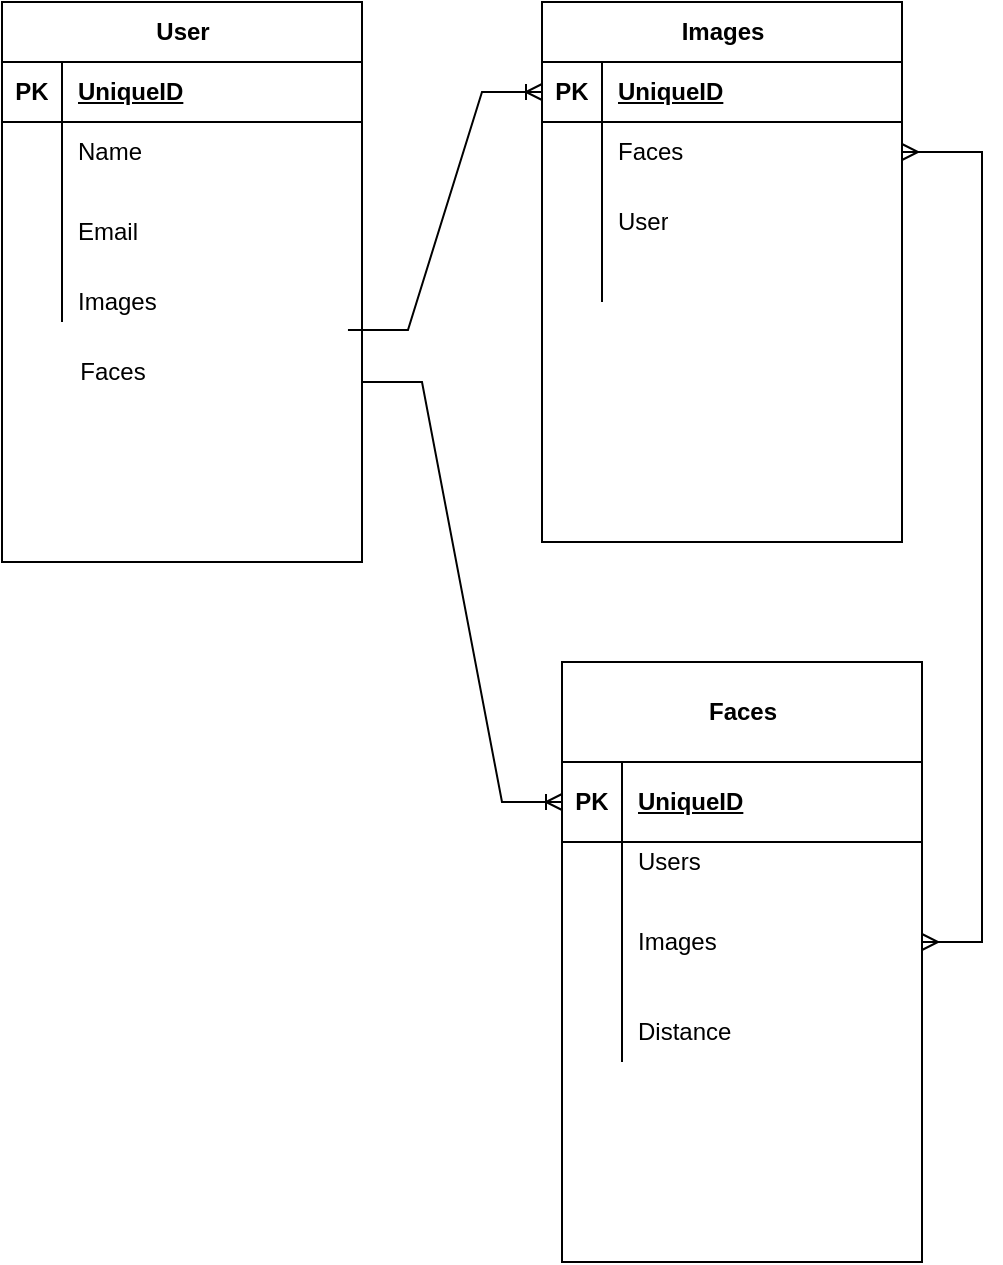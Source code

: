 <mxfile version="24.0.2" type="device">
  <diagram name="Page-1" id="2LaSQxZdQSTdXrkJuxow">
    <mxGraphModel dx="875" dy="881" grid="1" gridSize="10" guides="1" tooltips="1" connect="1" arrows="1" fold="1" page="1" pageScale="1" pageWidth="827" pageHeight="1169" math="0" shadow="0">
      <root>
        <mxCell id="0" />
        <mxCell id="1" parent="0" />
        <mxCell id="YS9VPJvTz9JQBywyS3VL-1" value="User" style="shape=table;startSize=30;container=1;collapsible=1;childLayout=tableLayout;fixedRows=1;rowLines=0;fontStyle=1;align=center;resizeLast=1;html=1;" vertex="1" parent="1">
          <mxGeometry x="160" y="100" width="180" height="280" as="geometry" />
        </mxCell>
        <mxCell id="YS9VPJvTz9JQBywyS3VL-2" value="" style="shape=tableRow;horizontal=0;startSize=0;swimlaneHead=0;swimlaneBody=0;fillColor=none;collapsible=0;dropTarget=0;points=[[0,0.5],[1,0.5]];portConstraint=eastwest;top=0;left=0;right=0;bottom=1;" vertex="1" parent="YS9VPJvTz9JQBywyS3VL-1">
          <mxGeometry y="30" width="180" height="30" as="geometry" />
        </mxCell>
        <mxCell id="YS9VPJvTz9JQBywyS3VL-3" value="PK" style="shape=partialRectangle;connectable=0;fillColor=none;top=0;left=0;bottom=0;right=0;fontStyle=1;overflow=hidden;whiteSpace=wrap;html=1;" vertex="1" parent="YS9VPJvTz9JQBywyS3VL-2">
          <mxGeometry width="30" height="30" as="geometry">
            <mxRectangle width="30" height="30" as="alternateBounds" />
          </mxGeometry>
        </mxCell>
        <mxCell id="YS9VPJvTz9JQBywyS3VL-4" value="UniqueID" style="shape=partialRectangle;connectable=0;fillColor=none;top=0;left=0;bottom=0;right=0;align=left;spacingLeft=6;fontStyle=5;overflow=hidden;whiteSpace=wrap;html=1;" vertex="1" parent="YS9VPJvTz9JQBywyS3VL-2">
          <mxGeometry x="30" width="150" height="30" as="geometry">
            <mxRectangle width="150" height="30" as="alternateBounds" />
          </mxGeometry>
        </mxCell>
        <mxCell id="YS9VPJvTz9JQBywyS3VL-5" value="" style="shape=tableRow;horizontal=0;startSize=0;swimlaneHead=0;swimlaneBody=0;fillColor=none;collapsible=0;dropTarget=0;points=[[0,0.5],[1,0.5]];portConstraint=eastwest;top=0;left=0;right=0;bottom=0;" vertex="1" parent="YS9VPJvTz9JQBywyS3VL-1">
          <mxGeometry y="60" width="180" height="30" as="geometry" />
        </mxCell>
        <mxCell id="YS9VPJvTz9JQBywyS3VL-6" value="" style="shape=partialRectangle;connectable=0;fillColor=none;top=0;left=0;bottom=0;right=0;editable=1;overflow=hidden;whiteSpace=wrap;html=1;" vertex="1" parent="YS9VPJvTz9JQBywyS3VL-5">
          <mxGeometry width="30" height="30" as="geometry">
            <mxRectangle width="30" height="30" as="alternateBounds" />
          </mxGeometry>
        </mxCell>
        <mxCell id="YS9VPJvTz9JQBywyS3VL-7" value="Name" style="shape=partialRectangle;connectable=0;fillColor=none;top=0;left=0;bottom=0;right=0;align=left;spacingLeft=6;overflow=hidden;whiteSpace=wrap;html=1;" vertex="1" parent="YS9VPJvTz9JQBywyS3VL-5">
          <mxGeometry x="30" width="150" height="30" as="geometry">
            <mxRectangle width="150" height="30" as="alternateBounds" />
          </mxGeometry>
        </mxCell>
        <mxCell id="YS9VPJvTz9JQBywyS3VL-8" value="" style="shape=tableRow;horizontal=0;startSize=0;swimlaneHead=0;swimlaneBody=0;fillColor=none;collapsible=0;dropTarget=0;points=[[0,0.5],[1,0.5]];portConstraint=eastwest;top=0;left=0;right=0;bottom=0;" vertex="1" parent="YS9VPJvTz9JQBywyS3VL-1">
          <mxGeometry y="90" width="180" height="50" as="geometry" />
        </mxCell>
        <mxCell id="YS9VPJvTz9JQBywyS3VL-9" value="" style="shape=partialRectangle;connectable=0;fillColor=none;top=0;left=0;bottom=0;right=0;editable=1;overflow=hidden;whiteSpace=wrap;html=1;" vertex="1" parent="YS9VPJvTz9JQBywyS3VL-8">
          <mxGeometry width="30" height="50" as="geometry">
            <mxRectangle width="30" height="50" as="alternateBounds" />
          </mxGeometry>
        </mxCell>
        <mxCell id="YS9VPJvTz9JQBywyS3VL-10" value="Email" style="shape=partialRectangle;connectable=0;fillColor=none;top=0;left=0;bottom=0;right=0;align=left;spacingLeft=6;overflow=hidden;whiteSpace=wrap;html=1;" vertex="1" parent="YS9VPJvTz9JQBywyS3VL-8">
          <mxGeometry x="30" width="150" height="50" as="geometry">
            <mxRectangle width="150" height="50" as="alternateBounds" />
          </mxGeometry>
        </mxCell>
        <mxCell id="YS9VPJvTz9JQBywyS3VL-11" value="" style="shape=tableRow;horizontal=0;startSize=0;swimlaneHead=0;swimlaneBody=0;fillColor=none;collapsible=0;dropTarget=0;points=[[0,0.5],[1,0.5]];portConstraint=eastwest;top=0;left=0;right=0;bottom=0;" vertex="1" parent="YS9VPJvTz9JQBywyS3VL-1">
          <mxGeometry y="140" width="180" height="20" as="geometry" />
        </mxCell>
        <mxCell id="YS9VPJvTz9JQBywyS3VL-12" value="" style="shape=partialRectangle;connectable=0;fillColor=none;top=0;left=0;bottom=0;right=0;editable=1;overflow=hidden;whiteSpace=wrap;html=1;" vertex="1" parent="YS9VPJvTz9JQBywyS3VL-11">
          <mxGeometry width="30" height="20" as="geometry">
            <mxRectangle width="30" height="20" as="alternateBounds" />
          </mxGeometry>
        </mxCell>
        <mxCell id="YS9VPJvTz9JQBywyS3VL-13" value="Images" style="shape=partialRectangle;connectable=0;fillColor=none;top=0;left=0;bottom=0;right=0;align=left;spacingLeft=6;overflow=hidden;whiteSpace=wrap;html=1;" vertex="1" parent="YS9VPJvTz9JQBywyS3VL-11">
          <mxGeometry x="30" width="150" height="20" as="geometry">
            <mxRectangle width="150" height="20" as="alternateBounds" />
          </mxGeometry>
        </mxCell>
        <mxCell id="YS9VPJvTz9JQBywyS3VL-14" value="Images" style="shape=table;startSize=30;container=1;collapsible=1;childLayout=tableLayout;fixedRows=1;rowLines=0;fontStyle=1;align=center;resizeLast=1;html=1;" vertex="1" parent="1">
          <mxGeometry x="430" y="100" width="180" height="270" as="geometry" />
        </mxCell>
        <mxCell id="YS9VPJvTz9JQBywyS3VL-15" value="" style="shape=tableRow;horizontal=0;startSize=0;swimlaneHead=0;swimlaneBody=0;fillColor=none;collapsible=0;dropTarget=0;points=[[0,0.5],[1,0.5]];portConstraint=eastwest;top=0;left=0;right=0;bottom=1;" vertex="1" parent="YS9VPJvTz9JQBywyS3VL-14">
          <mxGeometry y="30" width="180" height="30" as="geometry" />
        </mxCell>
        <mxCell id="YS9VPJvTz9JQBywyS3VL-16" value="PK" style="shape=partialRectangle;connectable=0;fillColor=none;top=0;left=0;bottom=0;right=0;fontStyle=1;overflow=hidden;whiteSpace=wrap;html=1;" vertex="1" parent="YS9VPJvTz9JQBywyS3VL-15">
          <mxGeometry width="30" height="30" as="geometry">
            <mxRectangle width="30" height="30" as="alternateBounds" />
          </mxGeometry>
        </mxCell>
        <mxCell id="YS9VPJvTz9JQBywyS3VL-17" value="UniqueID" style="shape=partialRectangle;connectable=0;fillColor=none;top=0;left=0;bottom=0;right=0;align=left;spacingLeft=6;fontStyle=5;overflow=hidden;whiteSpace=wrap;html=1;" vertex="1" parent="YS9VPJvTz9JQBywyS3VL-15">
          <mxGeometry x="30" width="150" height="30" as="geometry">
            <mxRectangle width="150" height="30" as="alternateBounds" />
          </mxGeometry>
        </mxCell>
        <mxCell id="YS9VPJvTz9JQBywyS3VL-18" value="" style="shape=tableRow;horizontal=0;startSize=0;swimlaneHead=0;swimlaneBody=0;fillColor=none;collapsible=0;dropTarget=0;points=[[0,0.5],[1,0.5]];portConstraint=eastwest;top=0;left=0;right=0;bottom=0;" vertex="1" parent="YS9VPJvTz9JQBywyS3VL-14">
          <mxGeometry y="60" width="180" height="30" as="geometry" />
        </mxCell>
        <mxCell id="YS9VPJvTz9JQBywyS3VL-19" value="" style="shape=partialRectangle;connectable=0;fillColor=none;top=0;left=0;bottom=0;right=0;editable=1;overflow=hidden;whiteSpace=wrap;html=1;" vertex="1" parent="YS9VPJvTz9JQBywyS3VL-18">
          <mxGeometry width="30" height="30" as="geometry">
            <mxRectangle width="30" height="30" as="alternateBounds" />
          </mxGeometry>
        </mxCell>
        <mxCell id="YS9VPJvTz9JQBywyS3VL-20" value="Faces" style="shape=partialRectangle;connectable=0;fillColor=none;top=0;left=0;bottom=0;right=0;align=left;spacingLeft=6;overflow=hidden;whiteSpace=wrap;html=1;" vertex="1" parent="YS9VPJvTz9JQBywyS3VL-18">
          <mxGeometry x="30" width="150" height="30" as="geometry">
            <mxRectangle width="150" height="30" as="alternateBounds" />
          </mxGeometry>
        </mxCell>
        <mxCell id="YS9VPJvTz9JQBywyS3VL-21" value="" style="shape=tableRow;horizontal=0;startSize=0;swimlaneHead=0;swimlaneBody=0;fillColor=none;collapsible=0;dropTarget=0;points=[[0,0.5],[1,0.5]];portConstraint=eastwest;top=0;left=0;right=0;bottom=0;" vertex="1" parent="YS9VPJvTz9JQBywyS3VL-14">
          <mxGeometry y="90" width="180" height="40" as="geometry" />
        </mxCell>
        <mxCell id="YS9VPJvTz9JQBywyS3VL-22" value="" style="shape=partialRectangle;connectable=0;fillColor=none;top=0;left=0;bottom=0;right=0;editable=1;overflow=hidden;whiteSpace=wrap;html=1;" vertex="1" parent="YS9VPJvTz9JQBywyS3VL-21">
          <mxGeometry width="30" height="40" as="geometry">
            <mxRectangle width="30" height="40" as="alternateBounds" />
          </mxGeometry>
        </mxCell>
        <mxCell id="YS9VPJvTz9JQBywyS3VL-23" value="User" style="shape=partialRectangle;connectable=0;fillColor=none;top=0;left=0;bottom=0;right=0;align=left;spacingLeft=6;overflow=hidden;whiteSpace=wrap;html=1;" vertex="1" parent="YS9VPJvTz9JQBywyS3VL-21">
          <mxGeometry x="30" width="150" height="40" as="geometry">
            <mxRectangle width="150" height="40" as="alternateBounds" />
          </mxGeometry>
        </mxCell>
        <mxCell id="YS9VPJvTz9JQBywyS3VL-24" value="" style="shape=tableRow;horizontal=0;startSize=0;swimlaneHead=0;swimlaneBody=0;fillColor=none;collapsible=0;dropTarget=0;points=[[0,0.5],[1,0.5]];portConstraint=eastwest;top=0;left=0;right=0;bottom=0;" vertex="1" parent="YS9VPJvTz9JQBywyS3VL-14">
          <mxGeometry y="130" width="180" height="20" as="geometry" />
        </mxCell>
        <mxCell id="YS9VPJvTz9JQBywyS3VL-25" value="" style="shape=partialRectangle;connectable=0;fillColor=none;top=0;left=0;bottom=0;right=0;editable=1;overflow=hidden;whiteSpace=wrap;html=1;" vertex="1" parent="YS9VPJvTz9JQBywyS3VL-24">
          <mxGeometry width="30" height="20" as="geometry">
            <mxRectangle width="30" height="20" as="alternateBounds" />
          </mxGeometry>
        </mxCell>
        <mxCell id="YS9VPJvTz9JQBywyS3VL-26" value="" style="shape=partialRectangle;connectable=0;fillColor=none;top=0;left=0;bottom=0;right=0;align=left;spacingLeft=6;overflow=hidden;whiteSpace=wrap;html=1;" vertex="1" parent="YS9VPJvTz9JQBywyS3VL-24">
          <mxGeometry x="30" width="150" height="20" as="geometry">
            <mxRectangle width="150" height="20" as="alternateBounds" />
          </mxGeometry>
        </mxCell>
        <mxCell id="YS9VPJvTz9JQBywyS3VL-27" value="Faces" style="shape=table;startSize=50;container=1;collapsible=1;childLayout=tableLayout;fixedRows=1;rowLines=0;fontStyle=1;align=center;resizeLast=1;html=1;" vertex="1" parent="1">
          <mxGeometry x="440" y="430" width="180" height="300" as="geometry" />
        </mxCell>
        <mxCell id="YS9VPJvTz9JQBywyS3VL-28" value="" style="shape=tableRow;horizontal=0;startSize=0;swimlaneHead=0;swimlaneBody=0;fillColor=none;collapsible=0;dropTarget=0;points=[[0,0.5],[1,0.5]];portConstraint=eastwest;top=0;left=0;right=0;bottom=1;" vertex="1" parent="YS9VPJvTz9JQBywyS3VL-27">
          <mxGeometry y="50" width="180" height="40" as="geometry" />
        </mxCell>
        <mxCell id="YS9VPJvTz9JQBywyS3VL-29" value="PK" style="shape=partialRectangle;connectable=0;fillColor=none;top=0;left=0;bottom=0;right=0;fontStyle=1;overflow=hidden;whiteSpace=wrap;html=1;" vertex="1" parent="YS9VPJvTz9JQBywyS3VL-28">
          <mxGeometry width="30" height="40" as="geometry">
            <mxRectangle width="30" height="40" as="alternateBounds" />
          </mxGeometry>
        </mxCell>
        <mxCell id="YS9VPJvTz9JQBywyS3VL-30" value="UniqueID" style="shape=partialRectangle;connectable=0;fillColor=none;top=0;left=0;bottom=0;right=0;align=left;spacingLeft=6;fontStyle=5;overflow=hidden;whiteSpace=wrap;html=1;" vertex="1" parent="YS9VPJvTz9JQBywyS3VL-28">
          <mxGeometry x="30" width="150" height="40" as="geometry">
            <mxRectangle width="150" height="40" as="alternateBounds" />
          </mxGeometry>
        </mxCell>
        <mxCell id="YS9VPJvTz9JQBywyS3VL-31" value="" style="shape=tableRow;horizontal=0;startSize=0;swimlaneHead=0;swimlaneBody=0;fillColor=none;collapsible=0;dropTarget=0;points=[[0,0.5],[1,0.5]];portConstraint=eastwest;top=0;left=0;right=0;bottom=0;" vertex="1" parent="YS9VPJvTz9JQBywyS3VL-27">
          <mxGeometry y="90" width="180" height="20" as="geometry" />
        </mxCell>
        <mxCell id="YS9VPJvTz9JQBywyS3VL-32" value="" style="shape=partialRectangle;connectable=0;fillColor=none;top=0;left=0;bottom=0;right=0;editable=1;overflow=hidden;whiteSpace=wrap;html=1;" vertex="1" parent="YS9VPJvTz9JQBywyS3VL-31">
          <mxGeometry width="30" height="20" as="geometry">
            <mxRectangle width="30" height="20" as="alternateBounds" />
          </mxGeometry>
        </mxCell>
        <mxCell id="YS9VPJvTz9JQBywyS3VL-33" value="Users" style="shape=partialRectangle;connectable=0;fillColor=none;top=0;left=0;bottom=0;right=0;align=left;spacingLeft=6;overflow=hidden;whiteSpace=wrap;html=1;" vertex="1" parent="YS9VPJvTz9JQBywyS3VL-31">
          <mxGeometry x="30" width="150" height="20" as="geometry">
            <mxRectangle width="150" height="20" as="alternateBounds" />
          </mxGeometry>
        </mxCell>
        <mxCell id="YS9VPJvTz9JQBywyS3VL-34" value="" style="shape=tableRow;horizontal=0;startSize=0;swimlaneHead=0;swimlaneBody=0;fillColor=none;collapsible=0;dropTarget=0;points=[[0,0.5],[1,0.5]];portConstraint=eastwest;top=0;left=0;right=0;bottom=0;" vertex="1" parent="YS9VPJvTz9JQBywyS3VL-27">
          <mxGeometry y="110" width="180" height="60" as="geometry" />
        </mxCell>
        <mxCell id="YS9VPJvTz9JQBywyS3VL-35" value="" style="shape=partialRectangle;connectable=0;fillColor=none;top=0;left=0;bottom=0;right=0;editable=1;overflow=hidden;whiteSpace=wrap;html=1;" vertex="1" parent="YS9VPJvTz9JQBywyS3VL-34">
          <mxGeometry width="30" height="60" as="geometry">
            <mxRectangle width="30" height="60" as="alternateBounds" />
          </mxGeometry>
        </mxCell>
        <mxCell id="YS9VPJvTz9JQBywyS3VL-36" value="Images" style="shape=partialRectangle;connectable=0;fillColor=none;top=0;left=0;bottom=0;right=0;align=left;spacingLeft=6;overflow=hidden;whiteSpace=wrap;html=1;" vertex="1" parent="YS9VPJvTz9JQBywyS3VL-34">
          <mxGeometry x="30" width="150" height="60" as="geometry">
            <mxRectangle width="150" height="60" as="alternateBounds" />
          </mxGeometry>
        </mxCell>
        <mxCell id="YS9VPJvTz9JQBywyS3VL-37" value="" style="shape=tableRow;horizontal=0;startSize=0;swimlaneHead=0;swimlaneBody=0;fillColor=none;collapsible=0;dropTarget=0;points=[[0,0.5],[1,0.5]];portConstraint=eastwest;top=0;left=0;right=0;bottom=0;" vertex="1" parent="YS9VPJvTz9JQBywyS3VL-27">
          <mxGeometry y="170" width="180" height="30" as="geometry" />
        </mxCell>
        <mxCell id="YS9VPJvTz9JQBywyS3VL-38" value="" style="shape=partialRectangle;connectable=0;fillColor=none;top=0;left=0;bottom=0;right=0;editable=1;overflow=hidden;whiteSpace=wrap;html=1;" vertex="1" parent="YS9VPJvTz9JQBywyS3VL-37">
          <mxGeometry width="30" height="30" as="geometry">
            <mxRectangle width="30" height="30" as="alternateBounds" />
          </mxGeometry>
        </mxCell>
        <mxCell id="YS9VPJvTz9JQBywyS3VL-39" value="Distance" style="shape=partialRectangle;connectable=0;fillColor=none;top=0;left=0;bottom=0;right=0;align=left;spacingLeft=6;overflow=hidden;whiteSpace=wrap;html=1;" vertex="1" parent="YS9VPJvTz9JQBywyS3VL-37">
          <mxGeometry x="30" width="150" height="30" as="geometry">
            <mxRectangle width="150" height="30" as="alternateBounds" />
          </mxGeometry>
        </mxCell>
        <mxCell id="YS9VPJvTz9JQBywyS3VL-40" value="Faces" style="text;html=1;align=center;verticalAlign=middle;resizable=0;points=[];autosize=1;strokeColor=none;fillColor=none;" vertex="1" parent="1">
          <mxGeometry x="185" y="270" width="60" height="30" as="geometry" />
        </mxCell>
        <mxCell id="YS9VPJvTz9JQBywyS3VL-41" value="" style="edgeStyle=entityRelationEdgeStyle;fontSize=12;html=1;endArrow=ERoneToMany;rounded=0;exitX=0.961;exitY=1.2;exitDx=0;exitDy=0;exitPerimeter=0;" edge="1" parent="1" source="YS9VPJvTz9JQBywyS3VL-11" target="YS9VPJvTz9JQBywyS3VL-15">
          <mxGeometry width="100" height="100" relative="1" as="geometry">
            <mxPoint x="370" y="500" as="sourcePoint" />
            <mxPoint x="470" y="400" as="targetPoint" />
          </mxGeometry>
        </mxCell>
        <mxCell id="YS9VPJvTz9JQBywyS3VL-42" value="" style="edgeStyle=entityRelationEdgeStyle;fontSize=12;html=1;endArrow=ERoneToMany;rounded=0;" edge="1" parent="1" target="YS9VPJvTz9JQBywyS3VL-28">
          <mxGeometry width="100" height="100" relative="1" as="geometry">
            <mxPoint x="340" y="290" as="sourcePoint" />
            <mxPoint x="470" y="400" as="targetPoint" />
          </mxGeometry>
        </mxCell>
        <mxCell id="YS9VPJvTz9JQBywyS3VL-43" value="" style="edgeStyle=entityRelationEdgeStyle;fontSize=12;html=1;endArrow=ERmany;startArrow=ERmany;rounded=0;" edge="1" parent="1" source="YS9VPJvTz9JQBywyS3VL-34" target="YS9VPJvTz9JQBywyS3VL-18">
          <mxGeometry width="100" height="100" relative="1" as="geometry">
            <mxPoint x="720" y="562.68" as="sourcePoint" />
            <mxPoint x="713.06" y="175" as="targetPoint" />
            <Array as="points">
              <mxPoint x="803.06" y="480" />
              <mxPoint x="763.06" y="460" />
              <mxPoint x="753.06" y="400" />
            </Array>
          </mxGeometry>
        </mxCell>
      </root>
    </mxGraphModel>
  </diagram>
</mxfile>
